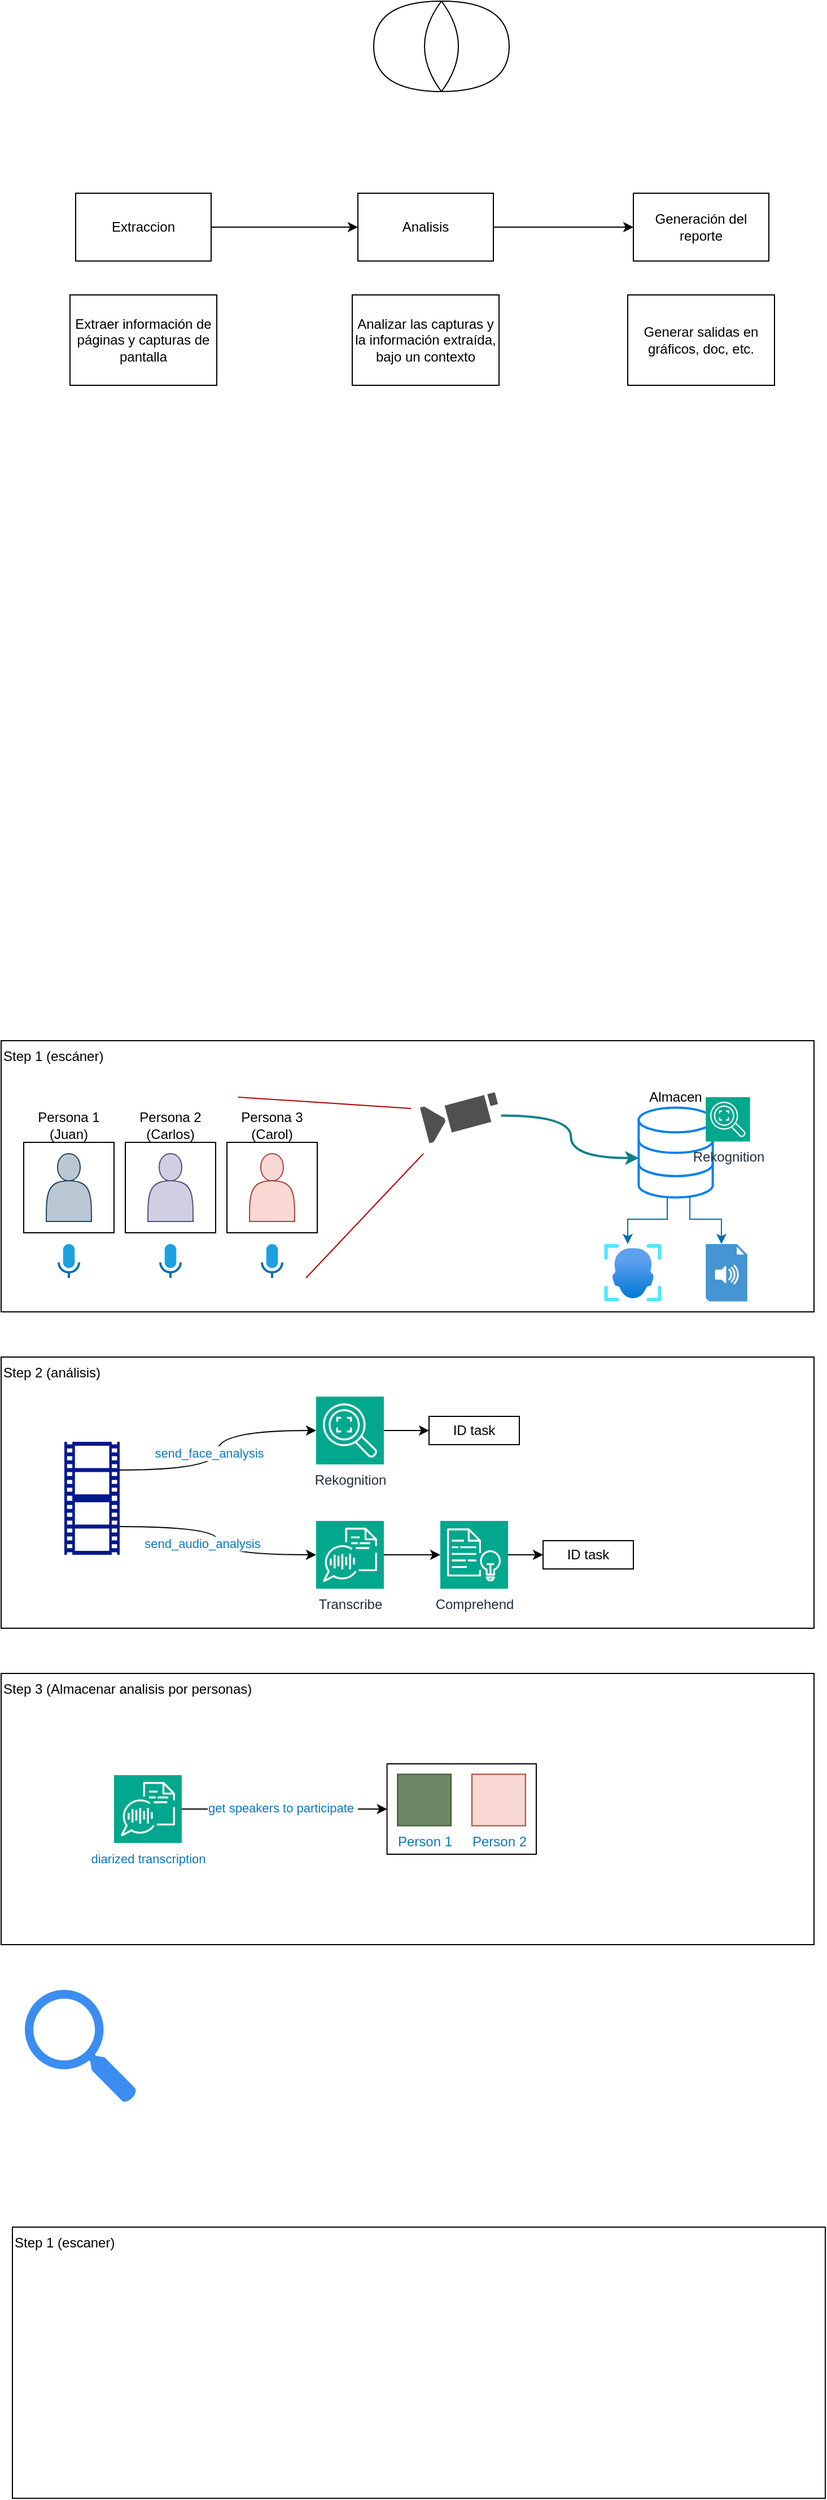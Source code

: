 <mxfile version="26.2.12">
  <diagram name="Página-1" id="JHDFiiOjMU33PO68Ojvq">
    <mxGraphModel dx="1185" dy="694" grid="1" gridSize="10" guides="1" tooltips="1" connect="1" arrows="1" fold="1" page="1" pageScale="1" pageWidth="827" pageHeight="1169" math="0" shadow="0">
      <root>
        <mxCell id="0" />
        <mxCell id="1" parent="0" />
        <mxCell id="G9AbDLSKTJvSuDwkwNPR-1" value="Step 1 (escáner)" style="rounded=0;whiteSpace=wrap;html=1;verticalAlign=top;align=left;" vertex="1" parent="1">
          <mxGeometry x="40" y="1200" width="720" height="240" as="geometry" />
        </mxCell>
        <mxCell id="G9AbDLSKTJvSuDwkwNPR-32" value="Almacen" style="html=1;verticalLabelPosition=top;align=center;labelBackgroundColor=#ffffff;verticalAlign=bottom;strokeWidth=2;strokeColor=#0080F0;shadow=0;dashed=0;shape=mxgraph.ios7.icons.data;aspect=fixed;labelPosition=center;" vertex="1" parent="1">
          <mxGeometry x="604.69" y="1259.23" width="65.61" height="79.55" as="geometry" />
        </mxCell>
        <mxCell id="0uFuZpnQ9-CGS-ED7mx_-4" style="edgeStyle=orthogonalEdgeStyle;rounded=0;orthogonalLoop=1;jettySize=auto;html=1;" parent="1" source="0uFuZpnQ9-CGS-ED7mx_-1" target="0uFuZpnQ9-CGS-ED7mx_-2" edge="1">
          <mxGeometry relative="1" as="geometry" />
        </mxCell>
        <mxCell id="0uFuZpnQ9-CGS-ED7mx_-1" value="Extraccion" style="rounded=0;whiteSpace=wrap;html=1;" parent="1" vertex="1">
          <mxGeometry x="106" y="450" width="120" height="60" as="geometry" />
        </mxCell>
        <mxCell id="0uFuZpnQ9-CGS-ED7mx_-5" style="edgeStyle=orthogonalEdgeStyle;rounded=0;orthogonalLoop=1;jettySize=auto;html=1;" parent="1" source="0uFuZpnQ9-CGS-ED7mx_-2" target="0uFuZpnQ9-CGS-ED7mx_-3" edge="1">
          <mxGeometry relative="1" as="geometry" />
        </mxCell>
        <mxCell id="0uFuZpnQ9-CGS-ED7mx_-2" value="Analisis" style="rounded=0;whiteSpace=wrap;html=1;" parent="1" vertex="1">
          <mxGeometry x="356" y="450" width="120" height="60" as="geometry" />
        </mxCell>
        <mxCell id="0uFuZpnQ9-CGS-ED7mx_-3" value="Generación del reporte" style="rounded=0;whiteSpace=wrap;html=1;" parent="1" vertex="1">
          <mxGeometry x="600" y="450" width="120" height="60" as="geometry" />
        </mxCell>
        <mxCell id="0uFuZpnQ9-CGS-ED7mx_-6" value="Extraer información de páginas y capturas de pantalla" style="text;html=1;align=center;verticalAlign=middle;whiteSpace=wrap;rounded=0;strokeColor=default;" parent="1" vertex="1">
          <mxGeometry x="101" y="540" width="130" height="80" as="geometry" />
        </mxCell>
        <mxCell id="0uFuZpnQ9-CGS-ED7mx_-7" value="Analizar las capturas y la información extraída, bajo un contexto" style="text;html=1;align=center;verticalAlign=middle;whiteSpace=wrap;rounded=0;strokeColor=default;" parent="1" vertex="1">
          <mxGeometry x="351" y="540" width="130" height="80" as="geometry" />
        </mxCell>
        <mxCell id="0uFuZpnQ9-CGS-ED7mx_-8" value="Generar salidas en gráficos, doc, etc." style="text;html=1;align=center;verticalAlign=middle;whiteSpace=wrap;rounded=0;strokeColor=default;" parent="1" vertex="1">
          <mxGeometry x="595" y="540" width="130" height="80" as="geometry" />
        </mxCell>
        <mxCell id="0uFuZpnQ9-CGS-ED7mx_-11" value="" style="shape=xor;whiteSpace=wrap;html=1;" parent="1" vertex="1">
          <mxGeometry x="430" y="280" width="60" height="80" as="geometry" />
        </mxCell>
        <mxCell id="0uFuZpnQ9-CGS-ED7mx_-12" value="" style="shape=xor;whiteSpace=wrap;html=1;direction=west;" parent="1" vertex="1">
          <mxGeometry x="370" y="280" width="60" height="80" as="geometry" />
        </mxCell>
        <mxCell id="G9AbDLSKTJvSuDwkwNPR-2" value="Step 1 (escaner)" style="rounded=0;whiteSpace=wrap;html=1;verticalAlign=top;align=left;" vertex="1" parent="1">
          <mxGeometry x="50" y="2250" width="720" height="240" as="geometry" />
        </mxCell>
        <mxCell id="G9AbDLSKTJvSuDwkwNPR-5" value="" style="group" vertex="1" connectable="0" parent="1">
          <mxGeometry x="60" y="1290" width="80" height="80" as="geometry" />
        </mxCell>
        <mxCell id="G9AbDLSKTJvSuDwkwNPR-4" value="" style="whiteSpace=wrap;html=1;aspect=fixed;" vertex="1" parent="G9AbDLSKTJvSuDwkwNPR-5">
          <mxGeometry width="80" height="80" as="geometry" />
        </mxCell>
        <mxCell id="G9AbDLSKTJvSuDwkwNPR-3" value="" style="shape=actor;whiteSpace=wrap;html=1;fillColor=#bac8d3;strokeColor=#23445d;" vertex="1" parent="G9AbDLSKTJvSuDwkwNPR-5">
          <mxGeometry x="20" y="10" width="40" height="60" as="geometry" />
        </mxCell>
        <mxCell id="G9AbDLSKTJvSuDwkwNPR-6" value="" style="group" vertex="1" connectable="0" parent="1">
          <mxGeometry x="150" y="1290" width="80" height="80" as="geometry" />
        </mxCell>
        <mxCell id="G9AbDLSKTJvSuDwkwNPR-7" value="" style="whiteSpace=wrap;html=1;aspect=fixed;" vertex="1" parent="G9AbDLSKTJvSuDwkwNPR-6">
          <mxGeometry width="80" height="80" as="geometry" />
        </mxCell>
        <mxCell id="G9AbDLSKTJvSuDwkwNPR-8" value="" style="shape=actor;whiteSpace=wrap;html=1;fillColor=#d0cee2;strokeColor=#56517e;" vertex="1" parent="G9AbDLSKTJvSuDwkwNPR-6">
          <mxGeometry x="20" y="10" width="40" height="60" as="geometry" />
        </mxCell>
        <mxCell id="G9AbDLSKTJvSuDwkwNPR-9" value="" style="group" vertex="1" connectable="0" parent="1">
          <mxGeometry x="240" y="1290" width="80" height="80" as="geometry" />
        </mxCell>
        <mxCell id="G9AbDLSKTJvSuDwkwNPR-10" value="" style="whiteSpace=wrap;html=1;aspect=fixed;" vertex="1" parent="G9AbDLSKTJvSuDwkwNPR-9">
          <mxGeometry width="80" height="80" as="geometry" />
        </mxCell>
        <mxCell id="G9AbDLSKTJvSuDwkwNPR-11" value="" style="shape=actor;whiteSpace=wrap;html=1;fillColor=#fad9d5;strokeColor=#ae4132;" vertex="1" parent="G9AbDLSKTJvSuDwkwNPR-9">
          <mxGeometry x="20" y="10" width="40" height="60" as="geometry" />
        </mxCell>
        <mxCell id="G9AbDLSKTJvSuDwkwNPR-14" value="" style="html=1;dashed=0;aspect=fixed;verticalLabelPosition=bottom;verticalAlign=top;align=center;shape=mxgraph.gmdl.voice;strokeColor=#006EAF;fillColor=#1ba1e2;shadow=0;strokeWidth=2;sketch=0;fontColor=#ffffff;" vertex="1" parent="1">
          <mxGeometry x="91" y="1380" width="18" height="30" as="geometry" />
        </mxCell>
        <mxCell id="G9AbDLSKTJvSuDwkwNPR-15" value="" style="html=1;dashed=0;aspect=fixed;verticalLabelPosition=bottom;verticalAlign=top;align=center;shape=mxgraph.gmdl.voice;strokeColor=#006EAF;fillColor=#1ba1e2;shadow=0;strokeWidth=2;sketch=0;fontColor=#ffffff;" vertex="1" parent="1">
          <mxGeometry x="181" y="1380" width="18" height="30" as="geometry" />
        </mxCell>
        <mxCell id="G9AbDLSKTJvSuDwkwNPR-16" value="" style="html=1;dashed=0;aspect=fixed;verticalLabelPosition=bottom;verticalAlign=top;align=center;shape=mxgraph.gmdl.voice;strokeColor=#006EAF;fillColor=#1ba1e2;shadow=0;strokeWidth=2;sketch=0;fontColor=#ffffff;" vertex="1" parent="1">
          <mxGeometry x="271" y="1380" width="18" height="30" as="geometry" />
        </mxCell>
        <mxCell id="G9AbDLSKTJvSuDwkwNPR-17" value="Persona 1 (Juan)" style="text;html=1;align=center;verticalAlign=middle;whiteSpace=wrap;rounded=0;" vertex="1" parent="1">
          <mxGeometry x="70" y="1260" width="60" height="30" as="geometry" />
        </mxCell>
        <mxCell id="G9AbDLSKTJvSuDwkwNPR-18" value="Persona 2 (Carlos)" style="text;html=1;align=center;verticalAlign=middle;whiteSpace=wrap;rounded=0;" vertex="1" parent="1">
          <mxGeometry x="160" y="1260" width="60" height="30" as="geometry" />
        </mxCell>
        <mxCell id="G9AbDLSKTJvSuDwkwNPR-19" value="Persona 3 (Carol)" style="text;html=1;align=center;verticalAlign=middle;whiteSpace=wrap;rounded=0;" vertex="1" parent="1">
          <mxGeometry x="250" y="1260" width="60" height="30" as="geometry" />
        </mxCell>
        <mxCell id="G9AbDLSKTJvSuDwkwNPR-25" style="edgeStyle=orthogonalEdgeStyle;rounded=0;orthogonalLoop=1;jettySize=auto;html=1;fillColor=#b0e3e6;strokeColor=#0e8088;strokeWidth=2;curved=1;entryX=0.003;entryY=0.561;entryDx=0;entryDy=0;entryPerimeter=0;" edge="1" parent="1" source="G9AbDLSKTJvSuDwkwNPR-20" target="G9AbDLSKTJvSuDwkwNPR-32">
          <mxGeometry relative="1" as="geometry">
            <mxPoint x="600.007" y="1299.059" as="targetPoint" />
          </mxGeometry>
        </mxCell>
        <mxCell id="G9AbDLSKTJvSuDwkwNPR-20" value="" style="sketch=0;pointerEvents=1;shadow=0;dashed=0;html=1;strokeColor=none;fillColor=#505050;labelPosition=center;verticalLabelPosition=bottom;verticalAlign=top;outlineConnect=0;align=center;shape=mxgraph.office.devices.video_camera;flipH=1;rotation=-15;aspect=fixed;" vertex="1" parent="1">
          <mxGeometry x="414" y="1250" width="67.6" height="32.5" as="geometry" />
        </mxCell>
        <mxCell id="G9AbDLSKTJvSuDwkwNPR-21" value="" style="endArrow=none;html=1;rounded=0;entryX=0.375;entryY=0.875;entryDx=0;entryDy=0;entryPerimeter=0;fillColor=#e51400;strokeColor=#B20000;" edge="1" parent="1" target="G9AbDLSKTJvSuDwkwNPR-1">
          <mxGeometry width="50" height="50" relative="1" as="geometry">
            <mxPoint x="414" y="1300" as="sourcePoint" />
            <mxPoint x="344" y="1360" as="targetPoint" />
          </mxGeometry>
        </mxCell>
        <mxCell id="G9AbDLSKTJvSuDwkwNPR-23" value="" style="endArrow=none;html=1;rounded=0;entryX=0.375;entryY=0.875;entryDx=0;entryDy=0;entryPerimeter=0;fillColor=#e51400;strokeColor=#B20000;" edge="1" parent="1">
          <mxGeometry width="50" height="50" relative="1" as="geometry">
            <mxPoint x="403" y="1260" as="sourcePoint" />
            <mxPoint x="250" y="1250" as="targetPoint" />
          </mxGeometry>
        </mxCell>
        <mxCell id="G9AbDLSKTJvSuDwkwNPR-29" style="edgeStyle=orthogonalEdgeStyle;rounded=0;orthogonalLoop=1;jettySize=auto;html=1;fillColor=#1ba1e2;strokeColor=#006EAF;" edge="1" parent="1" target="G9AbDLSKTJvSuDwkwNPR-28">
          <mxGeometry relative="1" as="geometry">
            <mxPoint x="630.0" y="1338" as="sourcePoint" />
            <Array as="points">
              <mxPoint x="630" y="1358" />
              <mxPoint x="595" y="1358" />
            </Array>
          </mxGeometry>
        </mxCell>
        <mxCell id="G9AbDLSKTJvSuDwkwNPR-30" style="edgeStyle=orthogonalEdgeStyle;rounded=0;orthogonalLoop=1;jettySize=auto;html=1;fillColor=#1ba1e2;strokeColor=#006EAF;" edge="1" parent="1" target="G9AbDLSKTJvSuDwkwNPR-27">
          <mxGeometry relative="1" as="geometry">
            <mxPoint x="650.0" y="1338" as="sourcePoint" />
            <Array as="points">
              <mxPoint x="650" y="1358" />
              <mxPoint x="678" y="1358" />
            </Array>
          </mxGeometry>
        </mxCell>
        <mxCell id="G9AbDLSKTJvSuDwkwNPR-27" value="" style="shadow=0;dashed=0;html=1;strokeColor=none;fillColor=#4495D1;labelPosition=center;verticalLabelPosition=bottom;verticalAlign=top;align=center;outlineConnect=0;shape=mxgraph.veeam.audio_file;" vertex="1" parent="1">
          <mxGeometry x="664.1" y="1380.0" width="36.8" height="50.8" as="geometry" />
        </mxCell>
        <mxCell id="G9AbDLSKTJvSuDwkwNPR-28" value="" style="image;aspect=fixed;html=1;points=[];align=center;fontSize=12;image=img/lib/azure2/ai_machine_learning/Face_APIs.svg;" vertex="1" parent="1">
          <mxGeometry x="574.1" y="1380" width="50.8" height="50.8" as="geometry" />
        </mxCell>
        <mxCell id="G9AbDLSKTJvSuDwkwNPR-31" value="Step 2 (análisis)" style="rounded=0;whiteSpace=wrap;html=1;verticalAlign=top;align=left;" vertex="1" parent="1">
          <mxGeometry x="40" y="1480" width="720" height="240" as="geometry" />
        </mxCell>
        <mxCell id="G9AbDLSKTJvSuDwkwNPR-35" value="" style="group;fillColor=none;" vertex="1" connectable="0" parent="1">
          <mxGeometry x="96" y="1555" width="49" height="100" as="geometry" />
        </mxCell>
        <mxCell id="G9AbDLSKTJvSuDwkwNPR-33" value="" style="sketch=0;aspect=fixed;pointerEvents=1;shadow=0;dashed=0;html=1;strokeColor=none;labelPosition=center;verticalLabelPosition=bottom;verticalAlign=top;align=center;fillColor=#00188D;shape=mxgraph.mscae.general.video" vertex="1" parent="G9AbDLSKTJvSuDwkwNPR-35">
          <mxGeometry width="49" height="50" as="geometry" />
        </mxCell>
        <mxCell id="G9AbDLSKTJvSuDwkwNPR-34" value="" style="sketch=0;aspect=fixed;pointerEvents=1;shadow=0;dashed=0;html=1;strokeColor=none;labelPosition=center;verticalLabelPosition=bottom;verticalAlign=top;align=center;fillColor=#00188D;shape=mxgraph.mscae.general.video" vertex="1" parent="G9AbDLSKTJvSuDwkwNPR-35">
          <mxGeometry y="50" width="49" height="50" as="geometry" />
        </mxCell>
        <mxCell id="G9AbDLSKTJvSuDwkwNPR-47" value="" style="edgeStyle=orthogonalEdgeStyle;rounded=0;orthogonalLoop=1;jettySize=auto;html=1;" edge="1" parent="1" source="G9AbDLSKTJvSuDwkwNPR-37" target="G9AbDLSKTJvSuDwkwNPR-46">
          <mxGeometry relative="1" as="geometry" />
        </mxCell>
        <mxCell id="G9AbDLSKTJvSuDwkwNPR-37" value="Rekognition" style="sketch=0;points=[[0,0,0],[0.25,0,0],[0.5,0,0],[0.75,0,0],[1,0,0],[0,1,0],[0.25,1,0],[0.5,1,0],[0.75,1,0],[1,1,0],[0,0.25,0],[0,0.5,0],[0,0.75,0],[1,0.25,0],[1,0.5,0],[1,0.75,0]];outlineConnect=0;fontColor=#232F3E;fillColor=#01A88D;strokeColor=#ffffff;dashed=0;verticalLabelPosition=bottom;verticalAlign=top;align=center;html=1;fontSize=12;fontStyle=0;aspect=fixed;shape=mxgraph.aws4.resourceIcon;resIcon=mxgraph.aws4.rekognition_2;" vertex="1" parent="1">
          <mxGeometry x="319" y="1515" width="60" height="60" as="geometry" />
        </mxCell>
        <mxCell id="G9AbDLSKTJvSuDwkwNPR-38" value="Transcribe" style="sketch=0;points=[[0,0,0],[0.25,0,0],[0.5,0,0],[0.75,0,0],[1,0,0],[0,1,0],[0.25,1,0],[0.5,1,0],[0.75,1,0],[1,1,0],[0,0.25,0],[0,0.5,0],[0,0.75,0],[1,0.25,0],[1,0.5,0],[1,0.75,0]];outlineConnect=0;fontColor=#232F3E;fillColor=#01A88D;strokeColor=#ffffff;dashed=0;verticalLabelPosition=bottom;verticalAlign=top;align=center;html=1;fontSize=12;fontStyle=0;aspect=fixed;shape=mxgraph.aws4.resourceIcon;resIcon=mxgraph.aws4.transcribe;" vertex="1" parent="1">
          <mxGeometry x="319" y="1625" width="60" height="60" as="geometry" />
        </mxCell>
        <mxCell id="G9AbDLSKTJvSuDwkwNPR-49" style="edgeStyle=orthogonalEdgeStyle;rounded=0;orthogonalLoop=1;jettySize=auto;html=1;entryX=0;entryY=0.5;entryDx=0;entryDy=0;" edge="1" parent="1" source="G9AbDLSKTJvSuDwkwNPR-39" target="G9AbDLSKTJvSuDwkwNPR-48">
          <mxGeometry relative="1" as="geometry" />
        </mxCell>
        <mxCell id="G9AbDLSKTJvSuDwkwNPR-39" value="Comprehend" style="sketch=0;points=[[0,0,0],[0.25,0,0],[0.5,0,0],[0.75,0,0],[1,0,0],[0,1,0],[0.25,1,0],[0.5,1,0],[0.75,1,0],[1,1,0],[0,0.25,0],[0,0.5,0],[0,0.75,0],[1,0.25,0],[1,0.5,0],[1,0.75,0]];outlineConnect=0;fontColor=#232F3E;fillColor=#01A88D;strokeColor=#ffffff;dashed=0;verticalLabelPosition=bottom;verticalAlign=top;align=center;html=1;fontSize=12;fontStyle=0;aspect=fixed;shape=mxgraph.aws4.resourceIcon;resIcon=mxgraph.aws4.comprehend;" vertex="1" parent="1">
          <mxGeometry x="429" y="1625" width="60" height="60" as="geometry" />
        </mxCell>
        <mxCell id="G9AbDLSKTJvSuDwkwNPR-41" style="edgeStyle=orthogonalEdgeStyle;rounded=0;orthogonalLoop=1;jettySize=auto;html=1;curved=1;" edge="1" parent="1" source="G9AbDLSKTJvSuDwkwNPR-33" target="G9AbDLSKTJvSuDwkwNPR-37">
          <mxGeometry relative="1" as="geometry" />
        </mxCell>
        <mxCell id="G9AbDLSKTJvSuDwkwNPR-44" value="send_face_analysis" style="edgeLabel;html=1;align=center;verticalAlign=middle;resizable=0;points=[];fontColor=#0F77BD;" vertex="1" connectable="0" parent="G9AbDLSKTJvSuDwkwNPR-41">
          <mxGeometry x="-0.472" y="2" relative="1" as="geometry">
            <mxPoint x="24" y="-13" as="offset" />
          </mxGeometry>
        </mxCell>
        <mxCell id="G9AbDLSKTJvSuDwkwNPR-42" style="edgeStyle=orthogonalEdgeStyle;rounded=0;orthogonalLoop=1;jettySize=auto;html=1;entryX=0;entryY=0.5;entryDx=0;entryDy=0;entryPerimeter=0;curved=1;" edge="1" parent="1" source="G9AbDLSKTJvSuDwkwNPR-34" target="G9AbDLSKTJvSuDwkwNPR-38">
          <mxGeometry relative="1" as="geometry" />
        </mxCell>
        <mxCell id="G9AbDLSKTJvSuDwkwNPR-45" value="send_audio_analysis" style="edgeLabel;html=1;align=center;verticalAlign=middle;resizable=0;points=[];fontColor=#0F77BD;" vertex="1" connectable="0" parent="G9AbDLSKTJvSuDwkwNPR-42">
          <mxGeometry x="-0.282" y="-2" relative="1" as="geometry">
            <mxPoint x="1" y="13" as="offset" />
          </mxGeometry>
        </mxCell>
        <mxCell id="G9AbDLSKTJvSuDwkwNPR-43" style="edgeStyle=orthogonalEdgeStyle;rounded=0;orthogonalLoop=1;jettySize=auto;html=1;entryX=0;entryY=0.5;entryDx=0;entryDy=0;entryPerimeter=0;" edge="1" parent="1" source="G9AbDLSKTJvSuDwkwNPR-38" target="G9AbDLSKTJvSuDwkwNPR-39">
          <mxGeometry relative="1" as="geometry" />
        </mxCell>
        <mxCell id="G9AbDLSKTJvSuDwkwNPR-46" value="ID task" style="whiteSpace=wrap;html=1;verticalAlign=middle;sketch=0;dashed=0;fontStyle=0;" vertex="1" parent="1">
          <mxGeometry x="419" y="1532.5" width="80" height="25" as="geometry" />
        </mxCell>
        <mxCell id="G9AbDLSKTJvSuDwkwNPR-48" value="ID task" style="whiteSpace=wrap;html=1;verticalAlign=middle;sketch=0;dashed=0;fontStyle=0;" vertex="1" parent="1">
          <mxGeometry x="520" y="1642.5" width="80" height="25" as="geometry" />
        </mxCell>
        <mxCell id="G9AbDLSKTJvSuDwkwNPR-50" value="Step 3 (Almacenar analisis por personas)" style="rounded=0;whiteSpace=wrap;html=1;verticalAlign=top;align=left;" vertex="1" parent="1">
          <mxGeometry x="40" y="1760" width="720" height="240" as="geometry" />
        </mxCell>
        <mxCell id="G9AbDLSKTJvSuDwkwNPR-51" value="Rekognition" style="sketch=0;points=[[0,0,0],[0.25,0,0],[0.5,0,0],[0.75,0,0],[1,0,0],[0,1,0],[0.25,1,0],[0.5,1,0],[0.75,1,0],[1,1,0],[0,0.25,0],[0,0.5,0],[0,0.75,0],[1,0.25,0],[1,0.5,0],[1,0.75,0]];outlineConnect=0;fontColor=#232F3E;fillColor=#01A88D;strokeColor=#ffffff;dashed=0;verticalLabelPosition=bottom;verticalAlign=top;align=center;html=1;fontSize=12;fontStyle=0;aspect=fixed;shape=mxgraph.aws4.resourceIcon;resIcon=mxgraph.aws4.rekognition_2;" vertex="1" parent="1">
          <mxGeometry x="664.1" y="1250" width="39.23" height="39.23" as="geometry" />
        </mxCell>
        <mxCell id="G9AbDLSKTJvSuDwkwNPR-54" value="" style="edgeStyle=orthogonalEdgeStyle;rounded=0;orthogonalLoop=1;jettySize=auto;html=1;" edge="1" parent="1" source="G9AbDLSKTJvSuDwkwNPR-52" target="G9AbDLSKTJvSuDwkwNPR-53">
          <mxGeometry relative="1" as="geometry" />
        </mxCell>
        <mxCell id="G9AbDLSKTJvSuDwkwNPR-55" value="get speakers to participate&amp;nbsp;&lt;span style=&quot;color: rgba(0, 0, 0, 0); font-family: monospace; font-size: 0px; text-align: start; background-color: rgb(236, 236, 236);&quot;&gt;%3CmxGraphModel%3E%3Croot%3E%3CmxCell%20id%3D%220%22%2F%3E%3CmxCell%20id%3D%221%22%20parent%3D%220%22%2F%3E%3CmxCell%20id%3D%222%22%20value%3D%22%22%20style%3D%22points%3D%5B%5D%3Baspect%3Dfixed%3Bhtml%3D1%3Balign%3Dcenter%3Bshadow%3D0%3Bdashed%3D0%3BfillColor%3D%231ba1e2%3BstrokeColor%3D%23006EAF%3Bshape%3Dmxgraph.alibaba_cloud.vms_voice_messaging_service%3BfontColor%3D%23ffffff%3B%22%20vertex%3D%221%22%20parent%3D%221%22%3E%3CmxGeometry%20x%3D%22394.1%22%20y%3D%221857.2%22%20width%3D%2247.4%22%20height%3D%2245.6%22%20as%3D%22geometry%22%2F%3E%3C%2FmxCell%3E%3C%2Froot%3E%3C%2FmxGraphModel%3E&lt;/span&gt;" style="edgeLabel;html=1;align=center;verticalAlign=middle;resizable=0;points=[];fontColor=#0F77BD;" vertex="1" connectable="0" parent="G9AbDLSKTJvSuDwkwNPR-54">
          <mxGeometry x="-0.483" y="1" relative="1" as="geometry">
            <mxPoint x="42" as="offset" />
          </mxGeometry>
        </mxCell>
        <mxCell id="G9AbDLSKTJvSuDwkwNPR-52" value="&lt;span style=&quot;color: rgb(15, 119, 189); font-size: 11px; background-color: rgb(255, 255, 255);&quot;&gt;diarized transcription&lt;/span&gt;" style="sketch=0;points=[[0,0,0],[0.25,0,0],[0.5,0,0],[0.75,0,0],[1,0,0],[0,1,0],[0.25,1,0],[0.5,1,0],[0.75,1,0],[1,1,0],[0,0.25,0],[0,0.5,0],[0,0.75,0],[1,0.25,0],[1,0.5,0],[1,0.75,0]];outlineConnect=0;fontColor=#232F3E;fillColor=#01A88D;strokeColor=#ffffff;dashed=0;verticalLabelPosition=bottom;verticalAlign=top;align=center;html=1;fontSize=12;fontStyle=0;aspect=fixed;shape=mxgraph.aws4.resourceIcon;resIcon=mxgraph.aws4.transcribe;" vertex="1" parent="1">
          <mxGeometry x="140" y="1850" width="60" height="60" as="geometry" />
        </mxCell>
        <mxCell id="G9AbDLSKTJvSuDwkwNPR-53" value="" style="whiteSpace=wrap;html=1;verticalAlign=top;sketch=0;dashed=0;fontStyle=0;" vertex="1" parent="1">
          <mxGeometry x="381.8" y="1840" width="132.2" height="80" as="geometry" />
        </mxCell>
        <mxCell id="G9AbDLSKTJvSuDwkwNPR-56" value="Person 1" style="points=[];aspect=fixed;html=1;align=center;shadow=0;dashed=0;fillColor=#6d8764;strokeColor=#3A5431;shape=mxgraph.alibaba_cloud.vms_voice_messaging_service;fontColor=#0F77BD;verticalAlign=top;labelPosition=center;verticalLabelPosition=bottom;" vertex="1" parent="1">
          <mxGeometry x="391.1" y="1849.2" width="47.4" height="45.6" as="geometry" />
        </mxCell>
        <mxCell id="G9AbDLSKTJvSuDwkwNPR-57" value="" style="sketch=0;html=1;aspect=fixed;strokeColor=none;shadow=0;fillColor=#3B8DF1;verticalAlign=top;labelPosition=center;verticalLabelPosition=bottom;shape=mxgraph.gcp2.search" vertex="1" parent="1">
          <mxGeometry x="61" y="2040" width="99" height="100" as="geometry" />
        </mxCell>
        <mxCell id="G9AbDLSKTJvSuDwkwNPR-58" value="Person 2" style="points=[];aspect=fixed;html=1;align=center;shadow=0;dashed=0;fillColor=#fad9d5;strokeColor=#ae4132;shape=mxgraph.alibaba_cloud.vms_voice_messaging_service;labelPosition=center;verticalLabelPosition=bottom;verticalAlign=top;fontColor=#0F77BD;" vertex="1" parent="1">
          <mxGeometry x="457" y="1849.2" width="47.4" height="45.6" as="geometry" />
        </mxCell>
      </root>
    </mxGraphModel>
  </diagram>
</mxfile>
